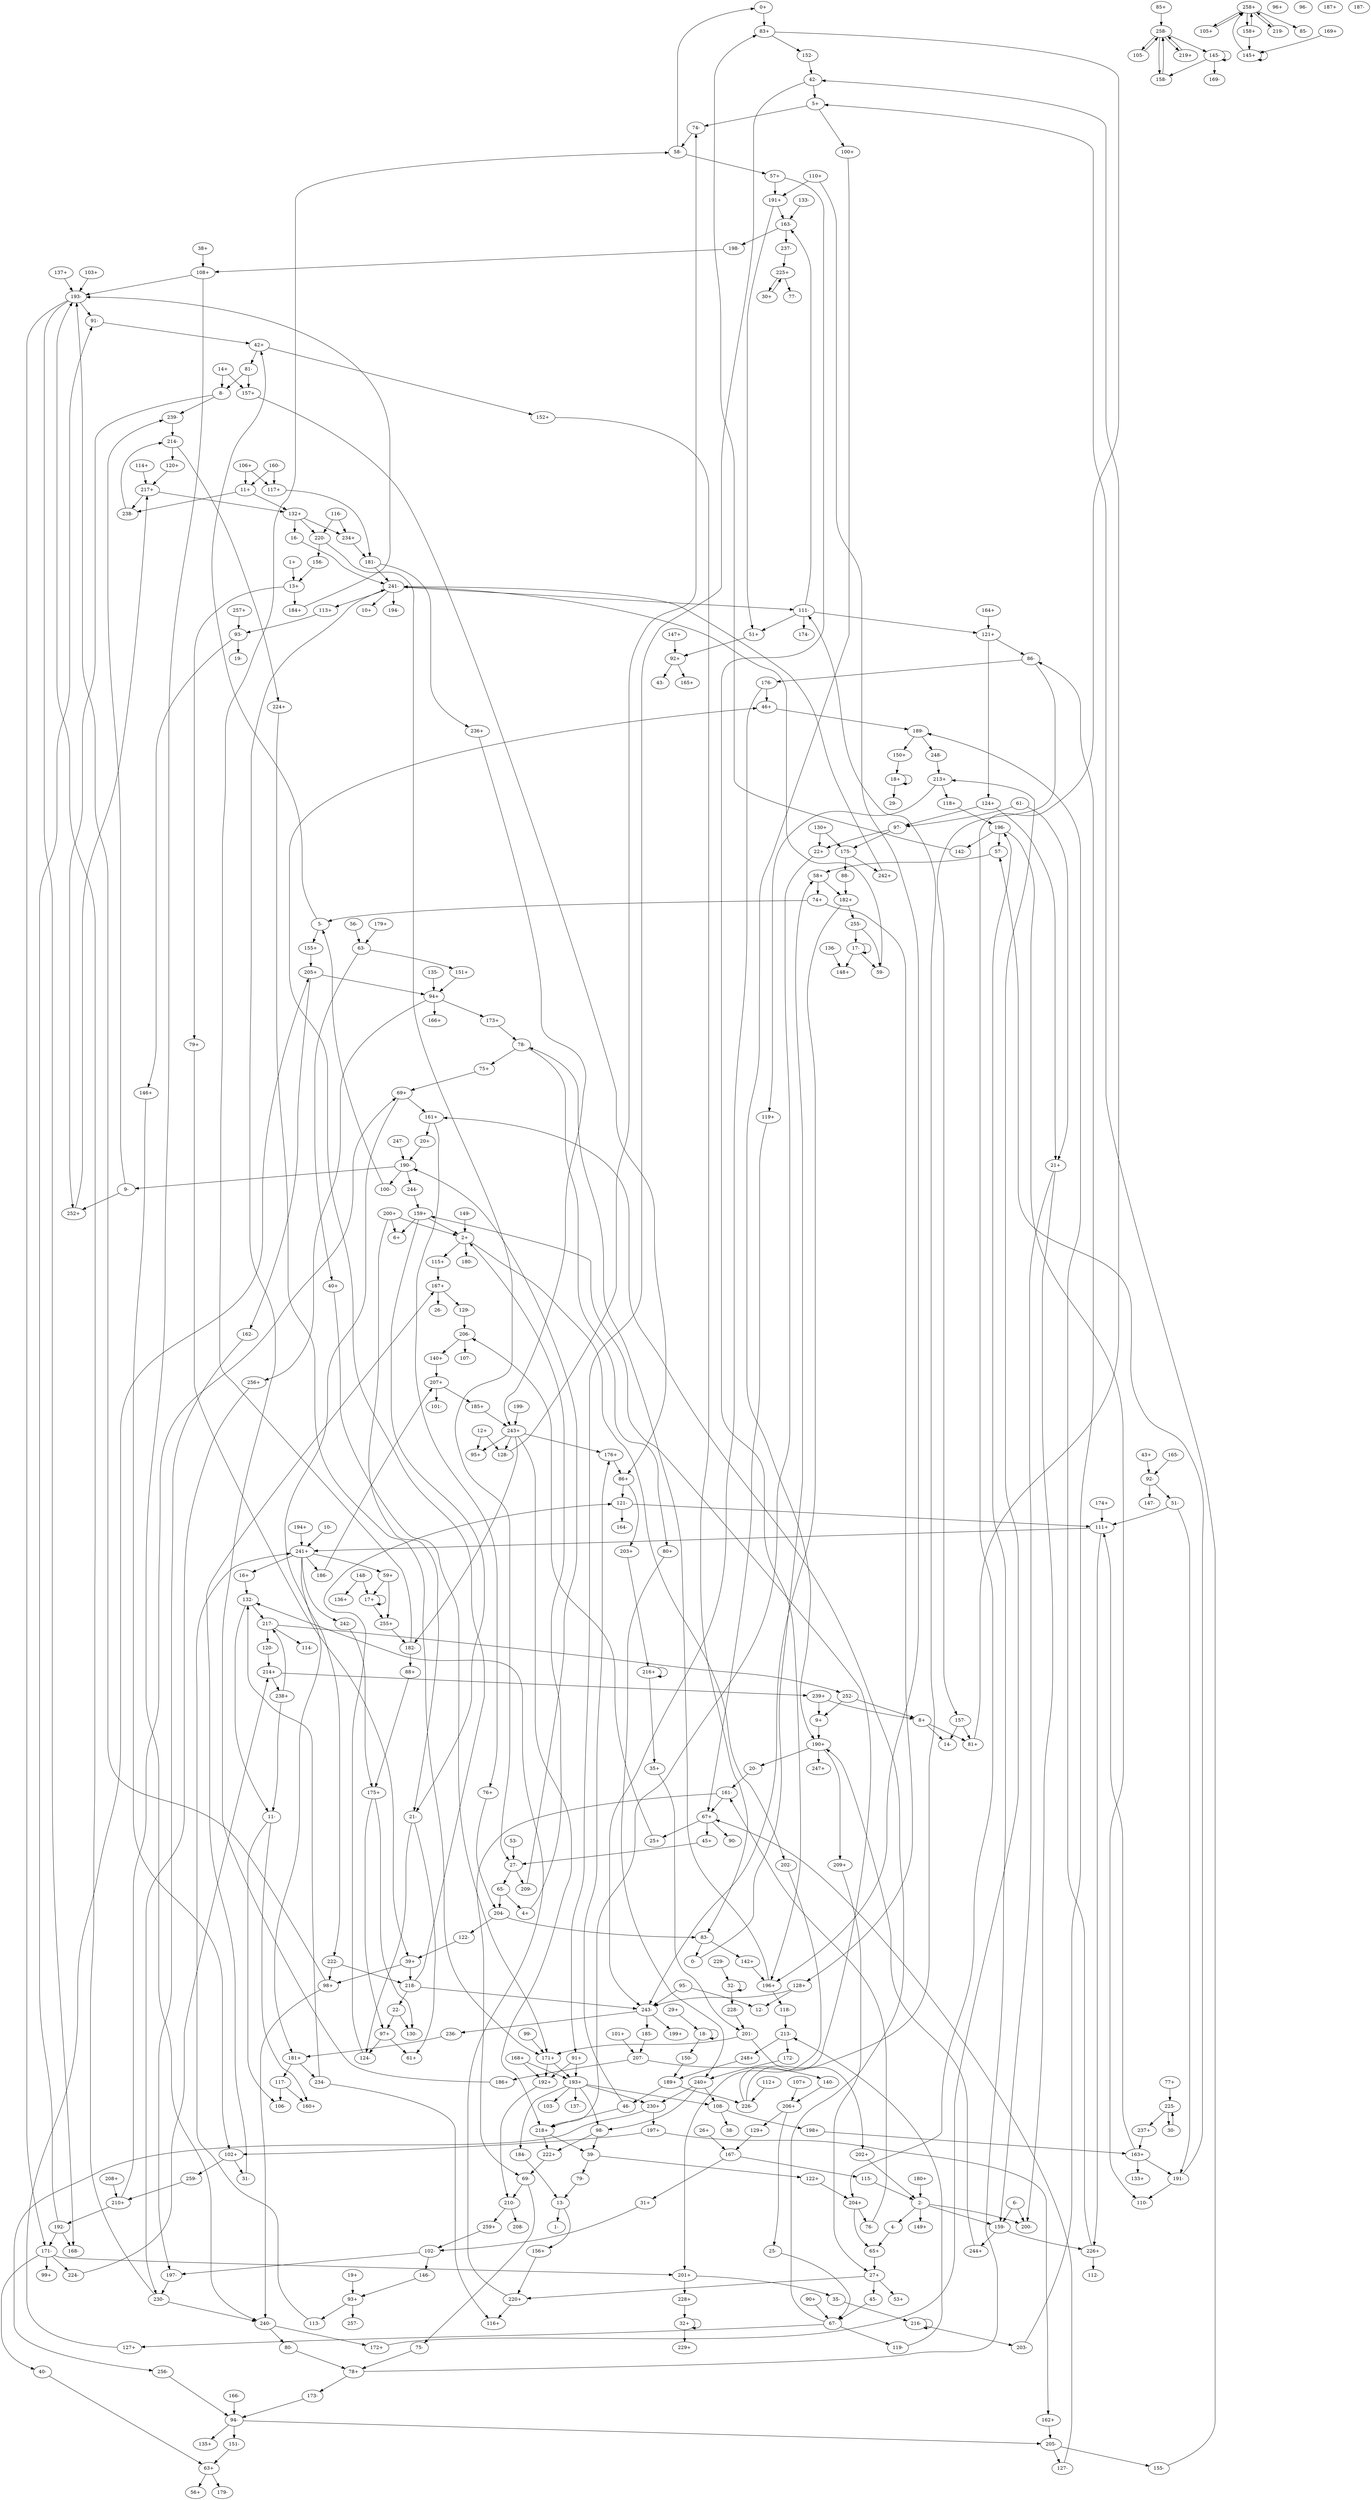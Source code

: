digraph adj {
graph [k=37]
edge [d=-36]
"0+" [l=98 C=1836]
"0-" [l=98 C=1836]
"1+" [l=4825 C=112791]
"1-" [l=4825 C=112791]
"2+" [l=38 C=110]
"2-" [l=38 C=110]
"4+" [l=119 C=2108]
"4-" [l=119 C=2108]
"5+" [l=39 C=129]
"5-" [l=39 C=129]
"6+" [l=1548 C=33336]
"6-" [l=1548 C=33336]
"8+" [l=236 C=4461]
"8-" [l=236 C=4461]
"9+" [l=64 C=625]
"9-" [l=64 C=625]
"10+" [l=945 C=18948]
"10-" [l=945 C=18948]
"11+" [l=85 C=662]
"11-" [l=85 C=662]
"12+" [l=6490 C=144583]
"12-" [l=6490 C=144583]
"13+" [l=41 C=398]
"13-" [l=41 C=398]
"14+" [l=2810 C=64494]
"14-" [l=2810 C=64494]
"16+" [l=108 C=1277]
"16-" [l=108 C=1277]
"17+" [l=37 C=141]
"17-" [l=37 C=141]
"18+" [l=78 C=3319]
"18-" [l=78 C=3319]
"19+" [l=107 C=926]
"19-" [l=107 C=926]
"20+" [l=91 C=1029]
"20-" [l=91 C=1029]
"21+" [l=78 C=299]
"21-" [l=78 C=299]
"22+" [l=3494 C=79368]
"22-" [l=3494 C=79368]
"25+" [l=74 C=409]
"25-" [l=74 C=409]
"26+" [l=118 C=1347]
"26-" [l=118 C=1347]
"27+" [l=37 C=57]
"27-" [l=37 C=57]
"29+" [l=7642 C=171547]
"29-" [l=7642 C=171547]
"30+" [l=73 C=800]
"30-" [l=73 C=800]
"31+" [l=102 C=1475]
"31-" [l=102 C=1475]
"32+" [l=37 C=125]
"32-" [l=37 C=125]
"35+" [l=1818 C=40832]
"35-" [l=1818 C=40832]
"38+" [l=670 C=11081]
"38-" [l=670 C=11081]
"39+" [l=40 C=155]
"39-" [l=40 C=155]
"40+" [l=2217 C=53761]
"40-" [l=2217 C=53761]
"42+" [l=44 C=294]
"42-" [l=44 C=294]
"43+" [l=192 C=1787]
"43-" [l=192 C=1787]
"45+" [l=934 C=19735]
"45-" [l=934 C=19735]
"46+" [l=1861 C=49479]
"46-" [l=1861 C=49479]
"51+" [l=2543 C=56796]
"51-" [l=2543 C=56796]
"53+" [l=145 C=1904]
"53-" [l=145 C=1904]
"56+" [l=1371 C=29432]
"56-" [l=1371 C=29432]
"57+" [l=4194 C=83691]
"57-" [l=4194 C=83691]
"58+" [l=49 C=437]
"58-" [l=49 C=437]
"59+" [l=7062 C=158134]
"59-" [l=7062 C=158134]
"61+" [l=3142 C=75579]
"61-" [l=3142 C=75579]
"63+" [l=45 C=222]
"63-" [l=45 C=222]
"65+" [l=45 C=401]
"65-" [l=45 C=401]
"67+" [l=43 C=298]
"67-" [l=43 C=298]
"69+" [l=40 C=140]
"69-" [l=40 C=140]
"74+" [l=4409 C=95249]
"74-" [l=4409 C=95249]
"75+" [l=783 C=17313]
"75-" [l=783 C=17313]
"76+" [l=71 C=855]
"76-" [l=71 C=855]
"77+" [l=187 C=2247]
"77-" [l=187 C=2247]
"78+" [l=37 C=49]
"78-" [l=37 C=49]
"79+" [l=81 C=781]
"79-" [l=81 C=781]
"80+" [l=328 C=8453]
"80-" [l=328 C=8453]
"81+" [l=2021 C=45443]
"81-" [l=2021 C=45443]
"83+" [l=39 C=167]
"83-" [l=39 C=167]
"85+" [l=2077 C=49710]
"85-" [l=2077 C=49710]
"86+" [l=41 C=210]
"86-" [l=41 C=210]
"88+" [l=313 C=7100]
"88-" [l=313 C=7100]
"90+" [l=145 C=1384]
"90-" [l=145 C=1384]
"91+" [l=1270 C=30296]
"91-" [l=1270 C=30296]
"92+" [l=39 C=145]
"92-" [l=39 C=145]
"93+" [l=39 C=72]
"93-" [l=39 C=72]
"94+" [l=38 C=129]
"94-" [l=38 C=129]
"95+" [l=1848 C=35101]
"95-" [l=1848 C=35101]
"96+" [l=10589 C=225349]
"96-" [l=10589 C=225349]
"97+" [l=574 C=10079]
"97-" [l=574 C=10079]
"98+" [l=40 C=126]
"98-" [l=40 C=126]
"99+" [l=992 C=23984]
"99-" [l=992 C=23984]
"100+" [l=1058 C=24154]
"100-" [l=1058 C=24154]
"101+" [l=1613 C=32585]
"101-" [l=1613 C=32585]
"102+" [l=59 C=1626]
"102-" [l=59 C=1626]
"103+" [l=12276 C=286333]
"103-" [l=12276 C=286333]
"105+" [l=73 C=1083]
"105-" [l=73 C=1083]
"106+" [l=5018 C=115388]
"106-" [l=5018 C=115388]
"107+" [l=1379 C=28767]
"107-" [l=1379 C=28767]
"108+" [l=40 C=153]
"108-" [l=40 C=153]
"110+" [l=74 C=873]
"110-" [l=74 C=873]
"111+" [l=37 C=57]
"111-" [l=37 C=57]
"112+" [l=663 C=12256]
"112-" [l=663 C=12256]
"113+" [l=73 C=694]
"113-" [l=73 C=694]
"114+" [l=114 C=905]
"114-" [l=114 C=905]
"115+" [l=1874 C=38503]
"115-" [l=1874 C=38503]
"116+" [l=148 C=1806]
"116-" [l=148 C=1806]
"117+" [l=156 C=2123]
"117-" [l=156 C=2123]
"118+" [l=73 C=783]
"118-" [l=73 C=783]
"119+" [l=174 C=3085]
"119-" [l=174 C=3085]
"120+" [l=1922 C=41571]
"120-" [l=1922 C=41571]
"121+" [l=39 C=161]
"121-" [l=39 C=161]
"122+" [l=4583 C=111671]
"122-" [l=4583 C=111671]
"124+" [l=2330 C=53219]
"124-" [l=2330 C=53219]
"127+" [l=88 C=788]
"127-" [l=88 C=788]
"128+" [l=254 C=3275]
"128-" [l=254 C=3275]
"129+" [l=84 C=1024]
"129-" [l=84 C=1024]
"130+" [l=11268 C=246420]
"130-" [l=11268 C=246420]
"132+" [l=38 C=67]
"132-" [l=38 C=67]
"133+" [l=990 C=21098]
"133-" [l=990 C=21098]
"135+" [l=1611 C=35346]
"135-" [l=1611 C=35346]
"136+" [l=7432 C=146658]
"136-" [l=7432 C=146658]
"137+" [l=245 C=2132]
"137-" [l=245 C=2132]
"140+" [l=623 C=14919]
"140-" [l=623 C=14919]
"142+" [l=64 C=811]
"142-" [l=64 C=811]
"145+" [l=59 C=1455]
"145-" [l=59 C=1455]
"146+" [l=727 C=13605]
"146-" [l=727 C=13605]
"147+" [l=1980 C=47967]
"147-" [l=1980 C=47967]
"148+" [l=480 C=9171]
"148-" [l=480 C=9171]
"149+" [l=2306 C=59566]
"149-" [l=2306 C=59566]
"150+" [l=567 C=9421]
"150-" [l=567 C=9421]
"151+" [l=108 C=1305]
"151-" [l=108 C=1305]
"152+" [l=3149 C=67802]
"152-" [l=3149 C=67802]
"155+" [l=156 C=1740]
"155-" [l=156 C=1740]
"156+" [l=117 C=1756]
"156-" [l=117 C=1756]
"157+" [l=670 C=9929]
"157-" [l=670 C=9929]
"158+" [l=61 C=2724]
"158-" [l=61 C=2724]
"159+" [l=38 C=60]
"159-" [l=38 C=60]
"160+" [l=2799 C=57581]
"160-" [l=2799 C=57581]
"161+" [l=43 C=287]
"161-" [l=43 C=287]
"162+" [l=99 C=1030]
"162-" [l=99 C=1030]
"163+" [l=37 C=55]
"163-" [l=37 C=55]
"164+" [l=1638 C=38536]
"164-" [l=1638 C=38536]
"165+" [l=3225 C=78322]
"165-" [l=3225 C=78322]
"166+" [l=6470 C=136171]
"166-" [l=6470 C=136171]
"167+" [l=43 C=124]
"167-" [l=43 C=124]
"168+" [l=3543 C=72836]
"168-" [l=3543 C=72836]
"169+" [l=3878 C=96810]
"169-" [l=3878 C=96810]
"171+" [l=37 C=109]
"171-" [l=37 C=109]
"172+" [l=1309 C=31602]
"172-" [l=1309 C=31602]
"173+" [l=73 C=766]
"173-" [l=73 C=766]
"174+" [l=459 C=7329]
"174-" [l=459 C=7329]
"175+" [l=38 C=125]
"175-" [l=38 C=125]
"176+" [l=73 C=804]
"176-" [l=73 C=804]
"179+" [l=104 C=1139]
"179-" [l=104 C=1139]
"180+" [l=2309 C=50370]
"180-" [l=2309 C=50370]
"181+" [l=47 C=717]
"181-" [l=47 C=717]
"182+" [l=37 C=31]
"182-" [l=37 C=31]
"184+" [l=91 C=1422]
"184-" [l=91 C=1422]
"185+" [l=482 C=9133]
"185-" [l=482 C=9133]
"186+" [l=360 C=5889]
"186-" [l=360 C=5889]
"187+" [l=1942 C=37769]
"187-" [l=1942 C=37769]
"189+" [l=44 C=289]
"189-" [l=44 C=289]
"190+" [l=38 C=104]
"190-" [l=38 C=104]
"191+" [l=2594 C=66537]
"191-" [l=2594 C=66537]
"192+" [l=220 C=2857]
"192-" [l=220 C=2857]
"193+" [l=37 C=129]
"193-" [l=37 C=129]
"194+" [l=3559 C=71669]
"194-" [l=3559 C=71669]
"196+" [l=44 C=449]
"196-" [l=44 C=449]
"197+" [l=61 C=487]
"197-" [l=61 C=487]
"198+" [l=74 C=855]
"198-" [l=74 C=855]
"199+" [l=1637 C=32803]
"199-" [l=1637 C=32803]
"200+" [l=238 C=3039]
"200-" [l=238 C=3039]
"201+" [l=37 C=56]
"201-" [l=37 C=56]
"202+" [l=87 C=895]
"202-" [l=87 C=895]
"203+" [l=376 C=5253]
"203-" [l=376 C=5253]
"204+" [l=42 C=284]
"204-" [l=42 C=284]
"205+" [l=41 C=214]
"205-" [l=41 C=214]
"206+" [l=43 C=227]
"206-" [l=43 C=227]
"207+" [l=54 C=761]
"207-" [l=54 C=761]
"208+" [l=88 C=683]
"208-" [l=88 C=683]
"209+" [l=90 C=925]
"209-" [l=90 C=925]
"210+" [l=40 C=93]
"210-" [l=40 C=93]
"213+" [l=37 C=36]
"213-" [l=37 C=36]
"214+" [l=40 C=98]
"214-" [l=40 C=98]
"216+" [l=38 C=156]
"216-" [l=38 C=156]
"217+" [l=44 C=213]
"217-" [l=44 C=213]
"218+" [l=38 C=77]
"218-" [l=38 C=77]
"219+" [l=73 C=938]
"219-" [l=73 C=938]
"220+" [l=37 C=35]
"220-" [l=37 C=35]
"222+" [l=184 C=2677]
"222-" [l=184 C=2677]
"224+" [l=4876 C=117225]
"224-" [l=4876 C=117225]
"225+" [l=44 C=492]
"225-" [l=44 C=492]
"226+" [l=44 C=399]
"226-" [l=44 C=399]
"228+" [l=3080 C=72692]
"228-" [l=3080 C=72692]
"229+" [l=404 C=8678]
"229-" [l=404 C=8678]
"230+" [l=37 C=43]
"230-" [l=37 C=43]
"234+" [l=102 C=1132]
"234-" [l=102 C=1132]
"236+" [l=3026 C=60870]
"236-" [l=3026 C=60870]
"237+" [l=1448 C=34440]
"237-" [l=1448 C=34440]
"238+" [l=1288 C=31398]
"238-" [l=1288 C=31398]
"239+" [l=686 C=15438]
"239-" [l=686 C=15438]
"240+" [l=37 C=52]
"240-" [l=37 C=52]
"241+" [l=37 C=143]
"241-" [l=37 C=143]
"242+" [l=141 C=1789]
"242-" [l=141 C=1789]
"243+" [l=37 C=52]
"243-" [l=37 C=52]
"244+" [l=64 C=345]
"244-" [l=64 C=345]
"247+" [l=911 C=22465]
"247-" [l=911 C=22465]
"248+" [l=1274 C=32259]
"248-" [l=1274 C=32259]
"252+" [l=1325 C=32282]
"252-" [l=1325 C=32282]
"255+" [l=2321 C=52049]
"255-" [l=2321 C=52049]
"256+" [l=118 C=2438]
"256-" [l=118 C=2438]
"257+" [l=2482 C=59601]
"257-" [l=2482 C=59601]
"258+" [l=37 C=197]
"258-" [l=37 C=197]
"259+" [l=3616 C=79895]
"259-" [l=3616 C=79895]
"0+" -> "83+"
"0-" -> "58+"
"1+" -> "13+"
"2+" -> "180-"
"2+" -> "115+" [d=-33]
"2+" -> "202-" [d=-33]
"2-" -> "4-"
"2-" -> "149+" [d=-34]
"2-" -> "159-" [d=-31]
"2-" -> "200-" [d=-31]
"4+" -> "2+"
"4-" -> "65+"
"5+" -> "100+"
"5+" -> "74-" [d=-33]
"5-" -> "155+"
"5-" -> "42+" [d=-30]
"6-" -> "159-"
"6-" -> "200-"
"8+" -> "14-"
"8+" -> "81+"
"8-" -> "239-"
"8-" -> "252+"
"9+" -> "190+" [d=-35]
"9-" -> "239-"
"9-" -> "252+"
"10-" -> "241+" [d=-34]
"11+" -> "132+"
"11+" -> "238-"
"11-" -> "106-"
"11-" -> "160+"
"12+" -> "95+"
"12+" -> "128-"
"13+" -> "79+"
"13+" -> "184+"
"13-" -> "1-"
"13-" -> "156+"
"14+" -> "8-"
"14+" -> "157+"
"16+" -> "132-"
"16-" -> "241-" [d=-12]
"17+" -> "255+"
"17+" -> "17+" [d=-35]
"17-" -> "148+" [d=-32]
"17-" -> "17-" [d=-35]
"17-" -> "59-" [d=-35]
"18+" -> "29-"
"18+" -> "18+" [d=-26]
"18-" -> "150-"
"18-" -> "18-" [d=-26]
"19+" -> "93+"
"20+" -> "190-" [d=-35]
"20-" -> "161-"
"21+" -> "159-"
"21+" -> "200-"
"21-" -> "61+"
"21-" -> "124-"
"22+" -> "218+"
"22-" -> "97+"
"22-" -> "130-"
"25+" -> "206-"
"25-" -> "67-" [d=-33]
"26+" -> "167-"
"27+" -> "53+"
"27+" -> "45-" [d=-35]
"27+" -> "220+" [d=-34]
"27-" -> "65-"
"27-" -> "209-"
"29+" -> "18-"
"30+" -> "225+"
"30-" -> "225-"
"31+" -> "102-"
"31-" -> "167+"
"32+" -> "229+"
"32+" -> "32+" [d=-35]
"32-" -> "228-"
"32-" -> "32-" [d=-35]
"35+" -> "201-"
"35-" -> "216-"
"38+" -> "108+"
"39+" -> "98+"
"39+" -> "218-"
"39-" -> "79-"
"39-" -> "122+"
"40+" -> "171+" [d=-35]
"40-" -> "63+"
"42+" -> "81-"
"42+" -> "152+"
"42-" -> "91+"
"42-" -> "5+" [d=-30]
"43+" -> "92-"
"45+" -> "27-" [d=-35]
"45-" -> "67-"
"46+" -> "189-"
"46-" -> "176+"
"46-" -> "218+" [d=-32]
"51+" -> "92+"
"51-" -> "191-"
"51-" -> "111+" [d=-31]
"53-" -> "27-"
"56-" -> "63-"
"57+" -> "191+"
"57+" -> "196+" [d=-33]
"57-" -> "58+"
"58+" -> "74+"
"58+" -> "182+" [d=-30]
"58-" -> "0+"
"58-" -> "57+"
"59+" -> "255+"
"59+" -> "17+" [d=-35]
"59-" -> "241-" [d=-12]
"61-" -> "21+"
"61-" -> "97-"
"63+" -> "56+"
"63+" -> "179-"
"63-" -> "40+"
"63-" -> "151+"
"65+" -> "27+"
"65-" -> "4+"
"65-" -> "204-" [d=-11]
"67+" -> "45+"
"67+" -> "25+" [d=-33]
"67+" -> "90-" [d=-33]
"67-" -> "127+"
"67-" -> "119-" [d=-35]
"67-" -> "161+" [d=-33]
"69+" -> "222-"
"69+" -> "161+" [d=-29]
"69-" -> "75-"
"69-" -> "210-" [d=-10]
"74+" -> "128+"
"74+" -> "5-" [d=-33]
"74-" -> "58-"
"75+" -> "69+"
"75-" -> "78+"
"76+" -> "204-"
"76-" -> "161-"
"77+" -> "225-"
"78+" -> "173-"
"78+" -> "196-" [d=-25]
"78-" -> "75+"
"78-" -> "80+"
"79+" -> "39+"
"79-" -> "13-"
"80+" -> "240+"
"80-" -> "78+"
"81+" -> "42-"
"81-" -> "8-"
"81-" -> "157+"
"83+" -> "152-"
"83+" -> "204+" [d=-26]
"83-" -> "0-"
"83-" -> "142+"
"85+" -> "258-" [d=-29]
"86+" -> "203+"
"86+" -> "121-" [d=-34]
"86-" -> "157-"
"86-" -> "176-"
"88+" -> "175+"
"88-" -> "182+"
"90+" -> "67-" [d=-33]
"91+" -> "192+"
"91+" -> "193+"
"91-" -> "42+"
"92+" -> "43-"
"92+" -> "165+"
"92-" -> "51-"
"92-" -> "147-"
"93+" -> "113-"
"93+" -> "257-"
"93-" -> "19-"
"93-" -> "146+"
"94+" -> "256+"
"94+" -> "166+" [d=-24]
"94+" -> "173+" [d=-24]
"94-" -> "151-"
"94-" -> "135+" [d=-35]
"94-" -> "205-" [d=-32]
"95-" -> "12-"
"95-" -> "243-" [d=-31]
"97+" -> "61+"
"97+" -> "124-"
"97-" -> "22+"
"97-" -> "175-"
"98+" -> "193-" [d=-32]
"98+" -> "240-" [d=-32]
"98-" -> "39-"
"98-" -> "222+"
"99-" -> "171+" [d=-35]
"100+" -> "190+"
"100-" -> "5-"
"101+" -> "207-"
"102+" -> "31-"
"102+" -> "259-"
"102-" -> "146-"
"102-" -> "197-" [d=-14]
"103+" -> "193-" [d=-33]
"105+" -> "258+" [d=-31]
"105-" -> "258-"
"106+" -> "11+"
"106+" -> "117+"
"107+" -> "206+"
"108+" -> "240-" [d=-32]
"108+" -> "193-" [d=-32]
"108-" -> "38-"
"108-" -> "198+"
"110+" -> "191+"
"110+" -> "196+" [d=-33]
"111+" -> "226+" [d=-21]
"111+" -> "241+" [d=-30]
"111-" -> "174-" [d=-33]
"111-" -> "121+" [d=-32]
"111-" -> "51+" [d=-31]
"111-" -> "163-" [d=-30]
"112+" -> "226-"
"113+" -> "93-"
"113-" -> "241+"
"114+" -> "217+"
"115+" -> "167+"
"115-" -> "2-" [d=-33]
"116-" -> "220-"
"116-" -> "234+"
"117+" -> "181-"
"117-" -> "106-"
"117-" -> "160+"
"118+" -> "196-"
"118-" -> "213-"
"119+" -> "67+" [d=-35]
"119-" -> "213-"
"120+" -> "217+" [d=-34]
"120-" -> "214+"
"121+" -> "124+"
"121+" -> "86-" [d=-34]
"121-" -> "164-"
"121-" -> "111+" [d=-32]
"122+" -> "204+"
"122-" -> "39+"
"124+" -> "21+"
"124+" -> "97-"
"124-" -> "121-"
"127+" -> "205+"
"127-" -> "67+"
"128+" -> "12-"
"128+" -> "243-" [d=-31]
"128-" -> "74-"
"129+" -> "167-"
"129-" -> "206-"
"130+" -> "22+"
"130+" -> "175-"
"132+" -> "16-"
"132+" -> "220-" [d=-33]
"132+" -> "234+" [d=-33]
"132-" -> "11-"
"132-" -> "217-"
"133-" -> "163-"
"135-" -> "94+" [d=-35]
"136-" -> "148+"
"137+" -> "193-" [d=-33]
"140+" -> "207+"
"140-" -> "206+"
"142+" -> "196+"
"142-" -> "83+"
"145+" -> "258+" [d=-26]
"145+" -> "145+" [d=-16]
"145-" -> "169-"
"145-" -> "145-" [d=-16]
"145-" -> "158-" [d=-16]
"146+" -> "102+"
"146-" -> "93+"
"147+" -> "92+"
"148-" -> "136+"
"148-" -> "17+" [d=-32]
"149-" -> "2+" [d=-34]
"150+" -> "18+"
"150-" -> "189+"
"151+" -> "94+"
"151-" -> "63+"
"152+" -> "83-"
"152-" -> "42-"
"155+" -> "205+"
"155-" -> "5+"
"156+" -> "220+"
"156-" -> "13+"
"157+" -> "86+"
"157-" -> "14-"
"157-" -> "81+"
"158+" -> "258+" [d=-26]
"158+" -> "145+" [d=-16]
"158-" -> "258-" [d=-29]
"159+" -> "6+"
"159+" -> "21-"
"159+" -> "2+" [d=-31]
"159-" -> "244+"
"159-" -> "226+" [d=-21]
"160-" -> "11+"
"160-" -> "117+"
"161+" -> "20+"
"161+" -> "76+"
"161-" -> "69-" [d=-29]
"161-" -> "67+" [d=-33]
"162+" -> "205-"
"162-" -> "197-"
"163+" -> "133+"
"163+" -> "191-" [d=-35]
"163+" -> "111+" [d=-30]
"163-" -> "198-"
"163-" -> "237-"
"164+" -> "121+"
"165-" -> "92-"
"166-" -> "94-" [d=-24]
"167+" -> "26-"
"167+" -> "129-"
"167-" -> "31+"
"167-" -> "115-"
"168+" -> "192+"
"168+" -> "193+"
"169+" -> "145+"
"171+" -> "192+"
"171+" -> "193+"
"171-" -> "99+" [d=-35]
"171-" -> "201+" [d=-29]
"171-" -> "40-" [d=-35]
"171-" -> "224-" [d=-35]
"172+" -> "213+"
"172-" -> "240+"
"173+" -> "78-"
"173-" -> "94-" [d=-24]
"174+" -> "111+" [d=-33]
"175+" -> "97+"
"175+" -> "130-"
"175-" -> "88-"
"175-" -> "242+"
"176+" -> "86+"
"176-" -> "46+"
"176-" -> "243-" [d=-33]
"179+" -> "63-"
"180+" -> "2-"
"181+" -> "117-"
"181+" -> "234-"
"181-" -> "236+"
"181-" -> "241-" [d=-29]
"182+" -> "255-"
"182+" -> "243-" [d=-32]
"182-" -> "88+"
"182-" -> "58-" [d=-30]
"184+" -> "193-" [d=-34]
"184-" -> "13-"
"185+" -> "243+"
"185-" -> "207-"
"186+" -> "241-" [d=-34]
"186-" -> "207+"
"189+" -> "46-"
"189+" -> "226-" [d=-21]
"189-" -> "150+"
"189-" -> "248-"
"190+" -> "247+"
"190+" -> "20-" [d=-35]
"190+" -> "209+" [d=-35]
"190-" -> "100-"
"190-" -> "9-" [d=-35]
"190-" -> "244-" [d=-35]
"191+" -> "51+"
"191+" -> "163-" [d=-35]
"191-" -> "57-"
"191-" -> "110-"
"192+" -> "210-"
"192-" -> "91-"
"192-" -> "168-"
"192-" -> "171-"
"193+" -> "184-" [d=-34]
"193+" -> "98-" [d=-32]
"193+" -> "230+" [d=-32]
"193+" -> "103-" [d=-33]
"193+" -> "137-" [d=-33]
"193+" -> "108-" [d=-32]
"193-" -> "91-"
"193-" -> "168-"
"193-" -> "171-"
"194+" -> "241+" [d=-33]
"196+" -> "118-"
"196+" -> "78-" [d=-25]
"196-" -> "142-"
"196-" -> "57-" [d=-33]
"196-" -> "110-" [d=-33]
"197+" -> "162+"
"197+" -> "102+" [d=-14]
"197-" -> "230-"
"198+" -> "163+"
"198-" -> "108+"
"199-" -> "243+" [d=-31]
"200+" -> "6+"
"200+" -> "21-"
"200+" -> "2+" [d=-31]
"201+" -> "35-"
"201+" -> "228+"
"201-" -> "202+"
"201-" -> "171+" [d=-29]
"202+" -> "2-" [d=-33]
"202-" -> "201+"
"203+" -> "216+"
"203-" -> "86-"
"204+" -> "76-"
"204+" -> "65+" [d=-11]
"204-" -> "122-"
"204-" -> "83-" [d=-26]
"205+" -> "162-"
"205+" -> "94+" [d=-32]
"205-" -> "127-"
"205-" -> "155-"
"206+" -> "25-"
"206+" -> "129+"
"206-" -> "107-"
"206-" -> "140+"
"207+" -> "101-"
"207+" -> "185+"
"207-" -> "140-"
"207-" -> "186+"
"208+" -> "210+"
"209+" -> "27+"
"209-" -> "190-" [d=-35]
"210+" -> "192-"
"210+" -> "69+" [d=-10]
"210-" -> "208-"
"210-" -> "259+"
"213+" -> "118+"
"213+" -> "119+"
"213-" -> "172-"
"213-" -> "248+"
"214+" -> "238+"
"214+" -> "239+"
"214-" -> "120+"
"214-" -> "224+"
"216+" -> "35+"
"216+" -> "216+" [d=-34]
"216-" -> "203-"
"216-" -> "216-" [d=-34]
"217+" -> "132+"
"217+" -> "238-"
"217-" -> "114-"
"217-" -> "120-" [d=-34]
"217-" -> "252-" [d=-34]
"218+" -> "39-"
"218+" -> "222+"
"218-" -> "22-"
"218-" -> "46+" [d=-32]
"218-" -> "243-" [d=-29]
"219+" -> "258-" [d=-31]
"219-" -> "258+"
"220+" -> "116+"
"220+" -> "132-" [d=-33]
"220-" -> "156-"
"220-" -> "27-" [d=-34]
"222+" -> "69-"
"222-" -> "98+"
"222-" -> "218-"
"224+" -> "171+" [d=-35]
"224-" -> "214+"
"225+" -> "30+"
"225+" -> "77-"
"225-" -> "30-"
"225-" -> "237+"
"226+" -> "112-"
"226+" -> "189-" [d=-21]
"226-" -> "111-" [d=-21]
"226-" -> "159+" [d=-21]
"228+" -> "32+"
"228-" -> "201-"
"229-" -> "32-"
"230+" -> "197+"
"230+" -> "256-"
"230-" -> "193-" [d=-32]
"230-" -> "240-" [d=-32]
"234+" -> "181-"
"234-" -> "116+"
"234-" -> "132-" [d=-33]
"236+" -> "243+" [d=-31]
"236-" -> "181+"
"237+" -> "163+"
"237-" -> "225+"
"238+" -> "11-"
"238+" -> "217-"
"238-" -> "214-"
"239+" -> "8+"
"239+" -> "9+"
"239-" -> "214-"
"240+" -> "108-" [d=-32]
"240+" -> "98-" [d=-32]
"240+" -> "230+" [d=-32]
"240-" -> "80-"
"240-" -> "172+"
"241+" -> "242-"
"241+" -> "186-" [d=-34]
"241+" -> "181+" [d=-29]
"241+" -> "16+" [d=-12]
"241+" -> "59+" [d=-12]
"241-" -> "113+"
"241-" -> "10+" [d=-34]
"241-" -> "194-" [d=-33]
"241-" -> "111-" [d=-30]
"242+" -> "241-"
"242-" -> "175+"
"243+" -> "182-" [d=-32]
"243+" -> "176+" [d=-33]
"243+" -> "218+" [d=-29]
"243+" -> "95+" [d=-31]
"243+" -> "128-" [d=-31]
"243-" -> "185-"
"243-" -> "199+" [d=-31]
"243-" -> "236-" [d=-31]
"244+" -> "190+" [d=-35]
"244-" -> "159+"
"247-" -> "190-"
"248+" -> "189+"
"248-" -> "213+"
"252+" -> "217+" [d=-34]
"252-" -> "8+"
"252-" -> "9+"
"255+" -> "182-"
"255-" -> "17-"
"255-" -> "59-"
"256+" -> "230-"
"256-" -> "94-"
"257+" -> "93-"
"258+" -> "105+"
"258+" -> "219-" [d=-31]
"258+" -> "85-" [d=-29]
"258+" -> "158+" [d=-29]
"258-" -> "219+"
"258-" -> "105-" [d=-31]
"258-" -> "145-" [d=-26]
"258-" -> "158-" [d=-26]
"259+" -> "102-"
"259-" -> "210+"
}
